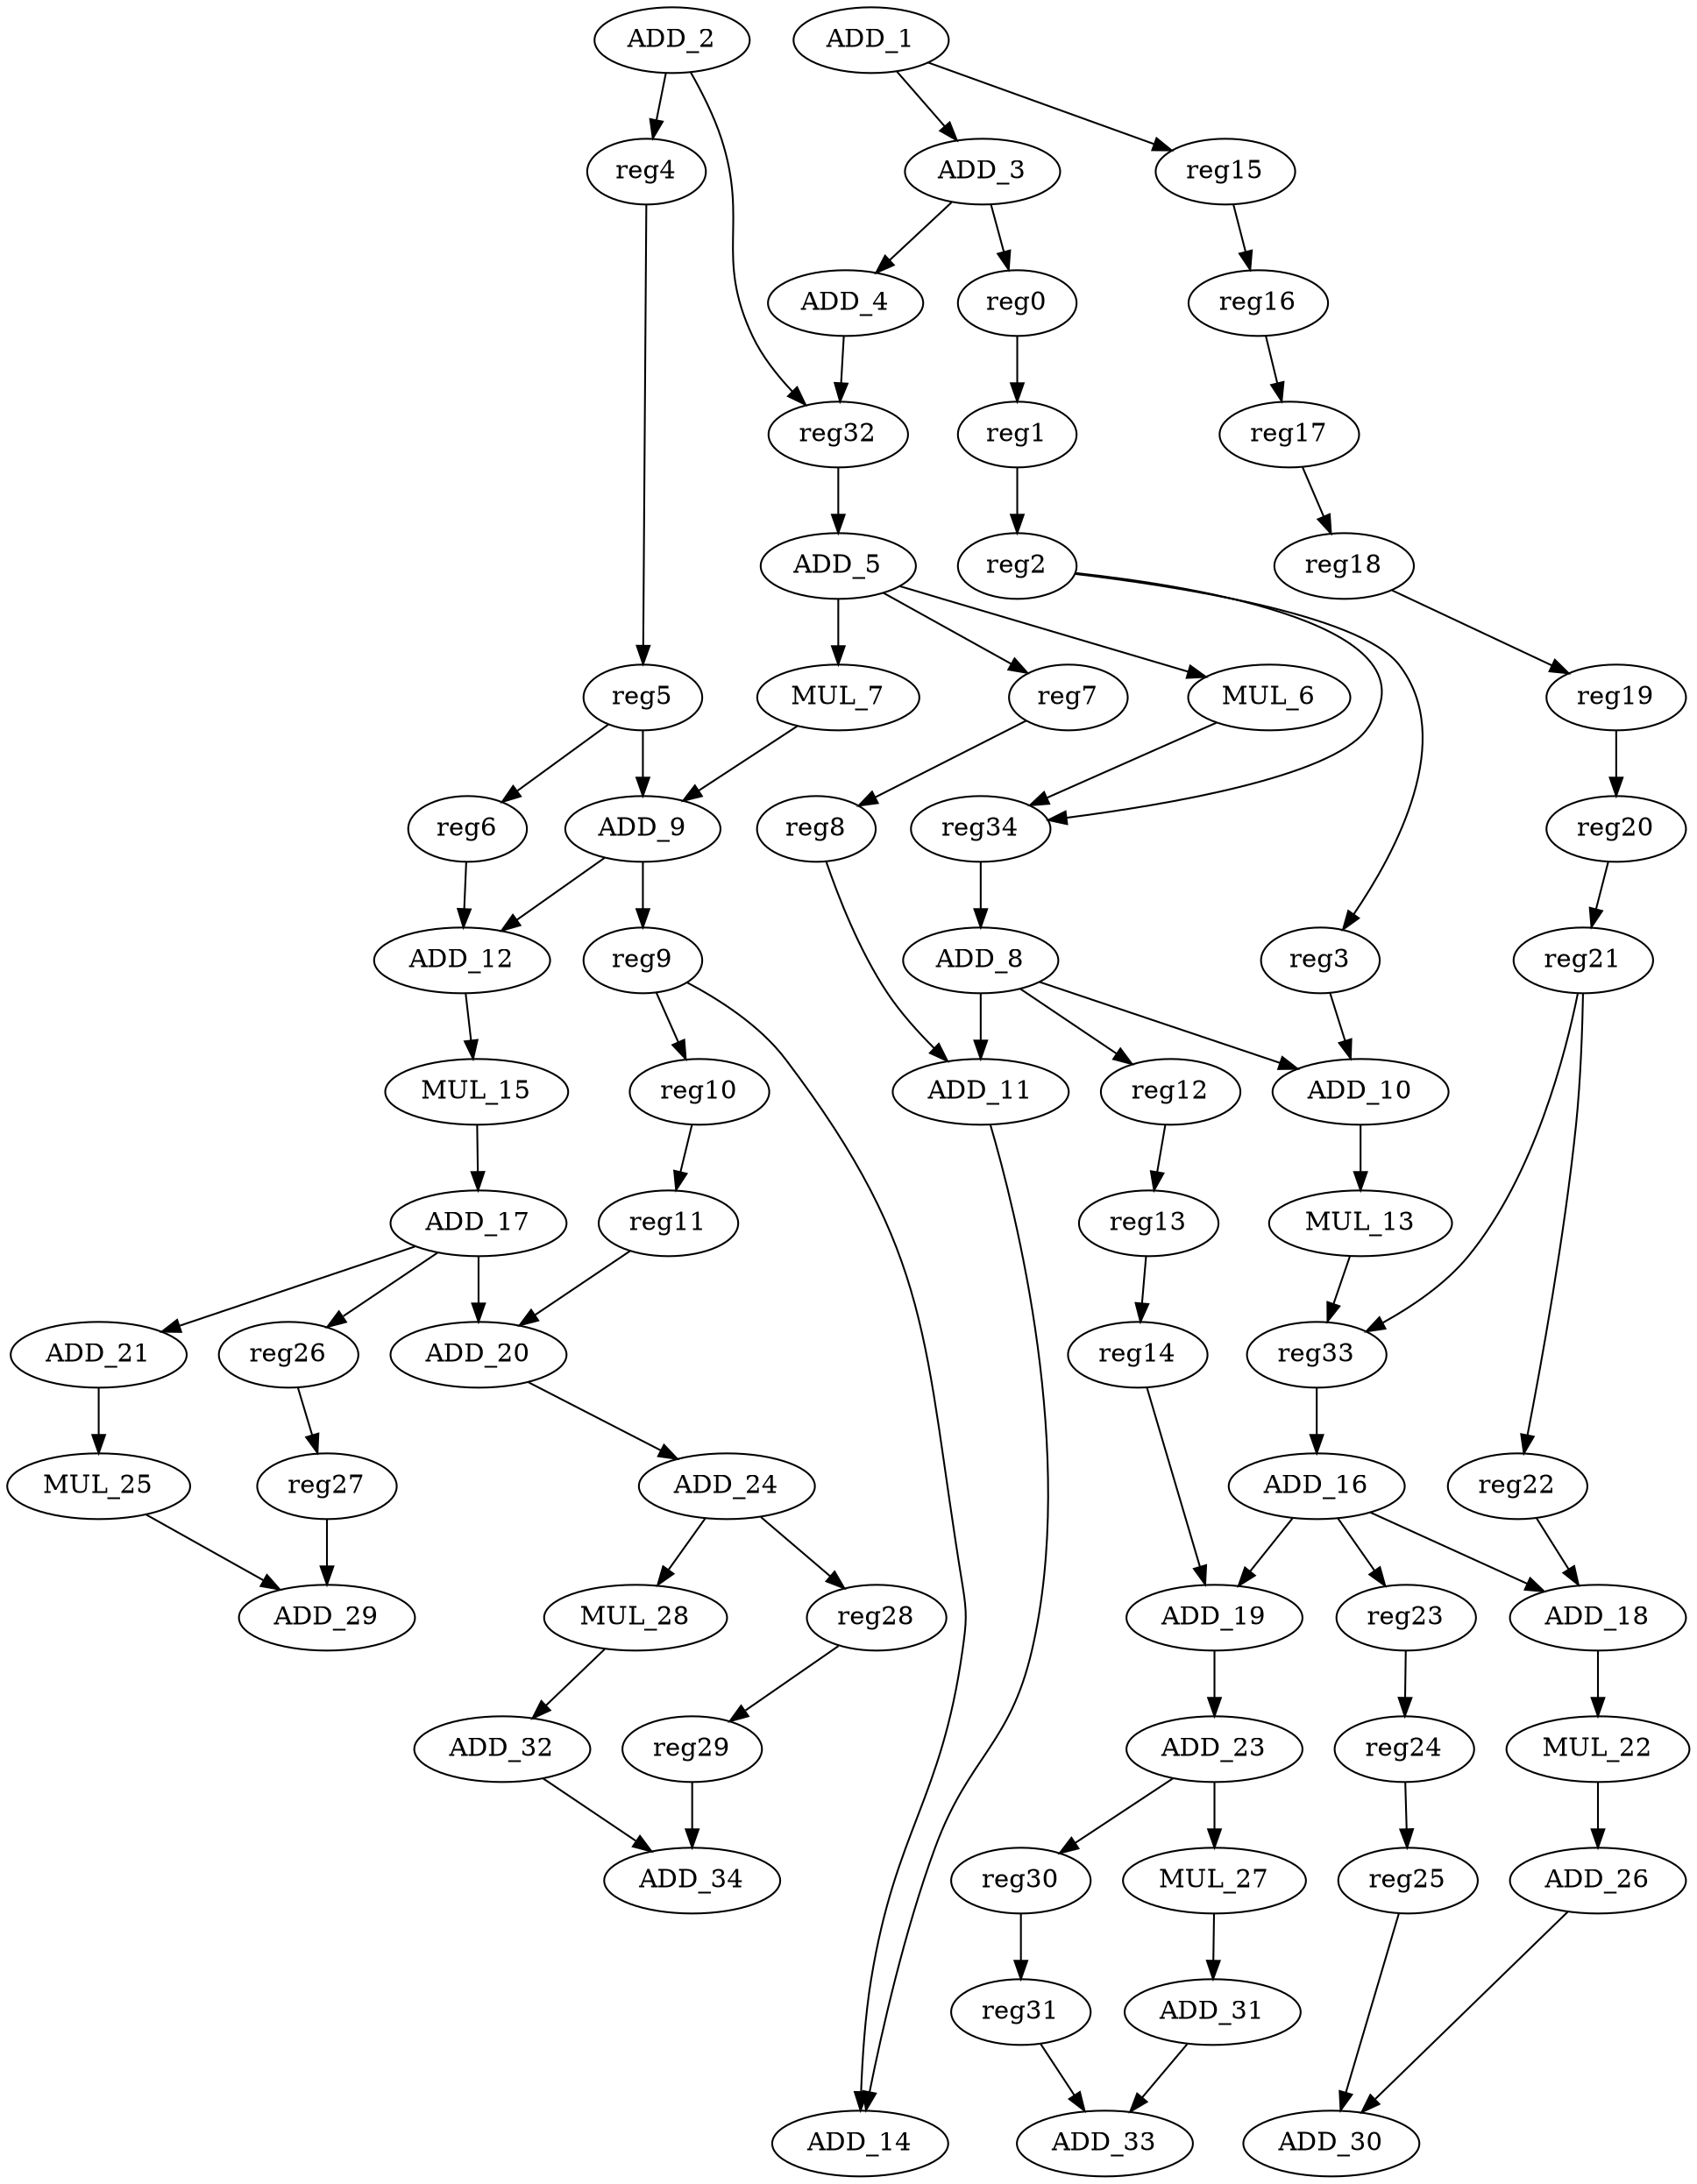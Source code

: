 digraph G {
    ADD_1;
    ADD_3;
    reg15;
    ADD_2;
    reg32;
    reg4;
    ADD_4;
    reg0;
    ADD_5;
    MUL_6;
    MUL_7;
    reg7;
    reg34;
    ADD_9;
    ADD_8;
    ADD_10;
    ADD_11;
    reg12;
    ADD_12;
    reg9;
    MUL_13;
    ADD_14;
    MUL_15;
    reg33;
    ADD_17;
    ADD_16;
    ADD_18;
    ADD_19;
    reg23;
    ADD_20;
    ADD_21;
    reg26;
    MUL_22;
    ADD_23;
    ADD_24;
    MUL_25;
    ADD_26;
    MUL_27;
    reg30;
    MUL_28;
    reg28;
    ADD_29;
    ADD_30;
    ADD_31;
    ADD_32;
    ADD_33;
    ADD_34;
    reg16;
    reg17;
    reg18;
    reg19;
    reg20;
    reg21;
    reg22;
    reg5;
    reg6;
    reg1;
    reg2;
    reg3;
    reg8;
    reg13;
    reg14;
    reg10;
    reg11;
    reg24;
    reg25;
    reg27;
    reg31;
    reg29;
    ADD_1 -> ADD_3 [weight=0];
    ADD_1 -> reg15 [weight=0];
    ADD_3 -> ADD_4 [weight=0];
    ADD_3 -> reg0 [weight=0];
    reg15 -> reg16 [weight=0];
    ADD_2 -> reg32 [weight=0];
    ADD_2 -> reg4 [weight=0];
    reg32 -> ADD_5 [weight=3];
    reg4 -> reg5 [weight=0];
    ADD_4 -> reg32 [weight=0];
    reg0 -> reg1 [weight=2];
    ADD_5 -> MUL_6 [weight=0];
    ADD_5 -> MUL_7 [weight=2];
    ADD_5 -> reg7 [weight=0];
    MUL_6 -> reg34 [weight=0];
    MUL_7 -> ADD_9 [weight=0];
    reg7 -> reg8 [weight=0];
    reg34 -> ADD_8 [weight=3];
    ADD_9 -> ADD_12 [weight=0];
    ADD_9 -> reg9 [weight=4];
    ADD_8 -> ADD_10 [weight=0];
    ADD_8 -> ADD_11 [weight=2];
    ADD_8 -> reg12 [weight=0];
    ADD_10 -> MUL_13 [weight=2];
    ADD_11 -> ADD_14 [weight=0];
    reg12 -> reg13 [weight=0];
    ADD_12 -> MUL_15 [weight=0];
    reg9 -> ADD_14 [weight=0];
    reg9 -> reg10 [weight=0];
    MUL_13 -> reg33 [weight=0];
    MUL_15 -> ADD_17 [weight=0];
    reg33 -> ADD_16 [weight=3];
    ADD_17 -> ADD_20 [weight=4];
    ADD_17 -> ADD_21 [weight=0];
    ADD_17 -> reg26 [weight=2];
    ADD_16 -> ADD_18 [weight=0];
    ADD_16 -> ADD_19 [weight=0];
    ADD_16 -> reg23 [weight=0];
    ADD_18 -> MUL_22 [weight=4];
    ADD_19 -> ADD_23 [weight=2];
    reg23 -> reg24 [weight=0];
    ADD_20 -> ADD_24 [weight=0];
    ADD_21 -> MUL_25 [weight=1];
    reg26 -> reg27 [weight=0];
    MUL_22 -> ADD_26 [weight=0];
    ADD_23 -> MUL_27 [weight=6];
    ADD_23 -> reg30 [weight=0];
    ADD_24 -> MUL_28 [weight=0];
    ADD_24 -> reg28 [weight=0];
    MUL_25 -> ADD_29 [weight=0];
    ADD_26 -> ADD_30 [weight=0];
    MUL_27 -> ADD_31 [weight=0];
    reg30 -> reg31 [weight=2];
    MUL_28 -> ADD_32 [weight=0];
    reg28 -> reg29 [weight=0];
    ADD_31 -> ADD_33 [weight=0];
    ADD_32 -> ADD_34 [weight=0];
    reg16 -> reg17 [weight=0];
    reg17 -> reg18 [weight=0];
    reg18 -> reg19 [weight=0];
    reg19 -> reg20 [weight=2];
    reg20 -> reg21 [weight=0];
    reg21 -> reg33 [weight=0];
    reg21 -> reg22 [weight=0];
    reg22 -> ADD_18 [weight=0];
    reg5 -> ADD_9 [weight=2];
    reg5 -> reg6 [weight=0];
    reg6 -> ADD_12 [weight=0];
    reg1 -> reg2 [weight=4];
    reg2 -> reg34 [weight=0];
    reg2 -> reg3 [weight=0];
    reg3 -> ADD_10 [weight=0];
    reg8 -> ADD_11 [weight=0];
    reg13 -> reg14 [weight=0];
    reg14 -> ADD_19 [weight=0];
    reg10 -> reg11 [weight=0];
    reg11 -> ADD_20 [weight=0];
    reg24 -> reg25 [weight=0];
    reg25 -> ADD_30 [weight=0];
    reg27 -> ADD_29 [weight=1];
    reg31 -> ADD_33 [weight=0];
    reg29 -> ADD_34 [weight=2];
}
